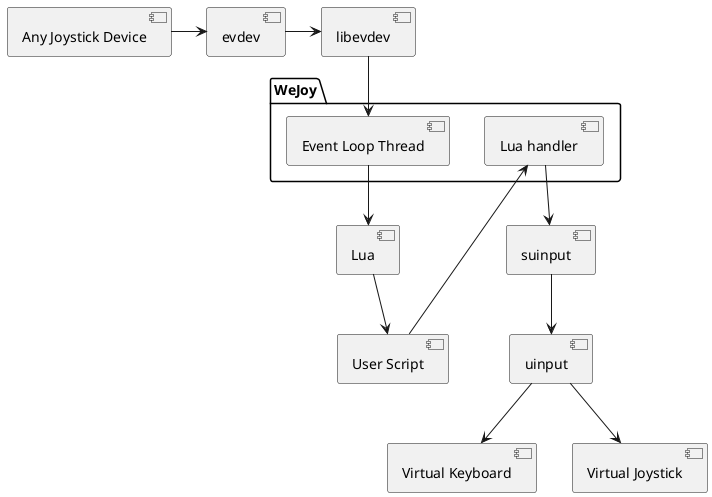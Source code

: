 @startuml
[suinput]
[uinput]
[Lua]
[Any Joystick Device] -> [evdev]
[evdev] -> [libevdev]
package "WeJoy" {
    libevdev --> [Event Loop Thread]
    [Event Loop Thread] --> Lua
    [Lua handler] --> [suinput]
}
Lua --> [User Script]
[User Script] --> [Lua handler]
suinput --> [uinput]
[uinput] --> [Virtual Keyboard]
[uinput] --> [Virtual Joystick]


@enduml